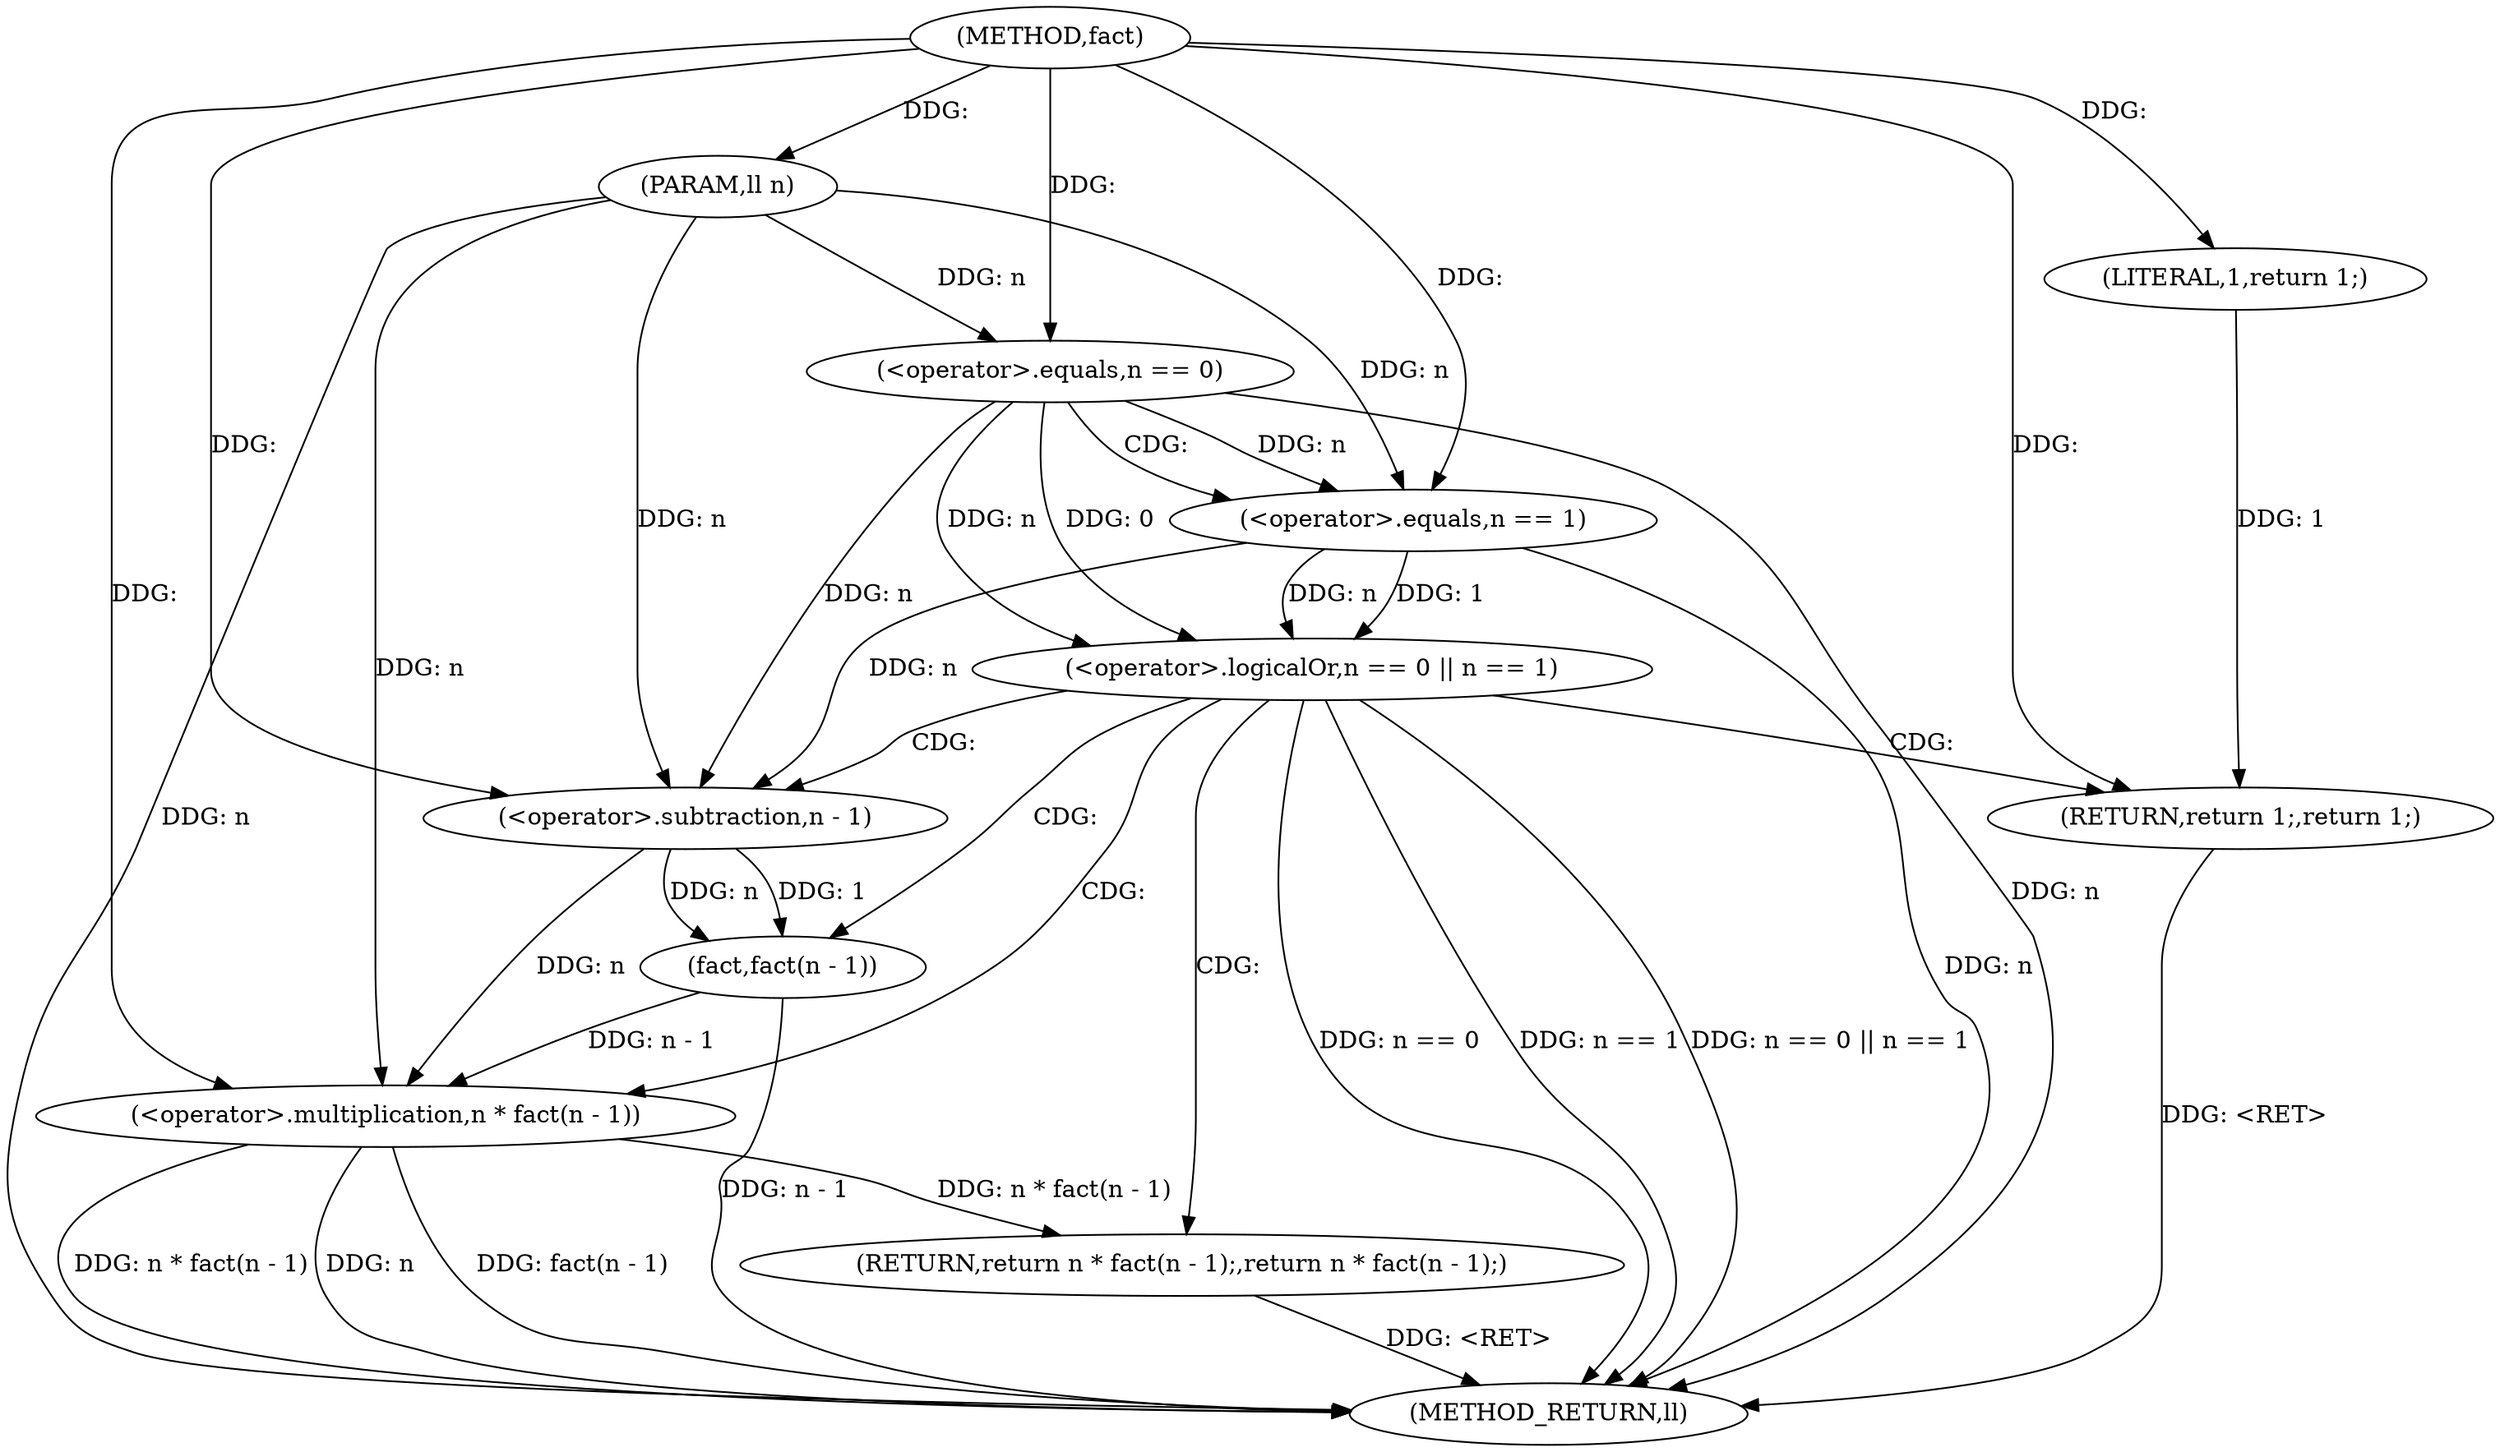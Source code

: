 digraph "fact" {  
"1000181" [label = "(METHOD,fact)" ]
"1000202" [label = "(METHOD_RETURN,ll)" ]
"1000182" [label = "(PARAM,ll n)" ]
"1000185" [label = "(<operator>.logicalOr,n == 0 || n == 1)" ]
"1000192" [label = "(RETURN,return 1;,return 1;)" ]
"1000193" [label = "(LITERAL,1,return 1;)" ]
"1000195" [label = "(RETURN,return n * fact(n - 1);,return n * fact(n - 1);)" ]
"1000186" [label = "(<operator>.equals,n == 0)" ]
"1000189" [label = "(<operator>.equals,n == 1)" ]
"1000196" [label = "(<operator>.multiplication,n * fact(n - 1))" ]
"1000198" [label = "(fact,fact(n - 1))" ]
"1000199" [label = "(<operator>.subtraction,n - 1)" ]
  "1000195" -> "1000202"  [ label = "DDG: <RET>"] 
  "1000192" -> "1000202"  [ label = "DDG: <RET>"] 
  "1000182" -> "1000202"  [ label = "DDG: n"] 
  "1000186" -> "1000202"  [ label = "DDG: n"] 
  "1000185" -> "1000202"  [ label = "DDG: n == 0"] 
  "1000189" -> "1000202"  [ label = "DDG: n"] 
  "1000185" -> "1000202"  [ label = "DDG: n == 1"] 
  "1000185" -> "1000202"  [ label = "DDG: n == 0 || n == 1"] 
  "1000196" -> "1000202"  [ label = "DDG: n"] 
  "1000198" -> "1000202"  [ label = "DDG: n - 1"] 
  "1000196" -> "1000202"  [ label = "DDG: fact(n - 1)"] 
  "1000196" -> "1000202"  [ label = "DDG: n * fact(n - 1)"] 
  "1000181" -> "1000182"  [ label = "DDG: "] 
  "1000193" -> "1000192"  [ label = "DDG: 1"] 
  "1000181" -> "1000192"  [ label = "DDG: "] 
  "1000186" -> "1000185"  [ label = "DDG: 0"] 
  "1000186" -> "1000185"  [ label = "DDG: n"] 
  "1000189" -> "1000185"  [ label = "DDG: 1"] 
  "1000189" -> "1000185"  [ label = "DDG: n"] 
  "1000181" -> "1000193"  [ label = "DDG: "] 
  "1000196" -> "1000195"  [ label = "DDG: n * fact(n - 1)"] 
  "1000182" -> "1000186"  [ label = "DDG: n"] 
  "1000181" -> "1000186"  [ label = "DDG: "] 
  "1000186" -> "1000189"  [ label = "DDG: n"] 
  "1000182" -> "1000189"  [ label = "DDG: n"] 
  "1000181" -> "1000189"  [ label = "DDG: "] 
  "1000199" -> "1000196"  [ label = "DDG: n"] 
  "1000182" -> "1000196"  [ label = "DDG: n"] 
  "1000181" -> "1000196"  [ label = "DDG: "] 
  "1000198" -> "1000196"  [ label = "DDG: n - 1"] 
  "1000199" -> "1000198"  [ label = "DDG: 1"] 
  "1000199" -> "1000198"  [ label = "DDG: n"] 
  "1000186" -> "1000199"  [ label = "DDG: n"] 
  "1000189" -> "1000199"  [ label = "DDG: n"] 
  "1000182" -> "1000199"  [ label = "DDG: n"] 
  "1000181" -> "1000199"  [ label = "DDG: "] 
  "1000185" -> "1000199"  [ label = "CDG: "] 
  "1000185" -> "1000195"  [ label = "CDG: "] 
  "1000185" -> "1000192"  [ label = "CDG: "] 
  "1000185" -> "1000198"  [ label = "CDG: "] 
  "1000185" -> "1000196"  [ label = "CDG: "] 
  "1000186" -> "1000189"  [ label = "CDG: "] 
}

